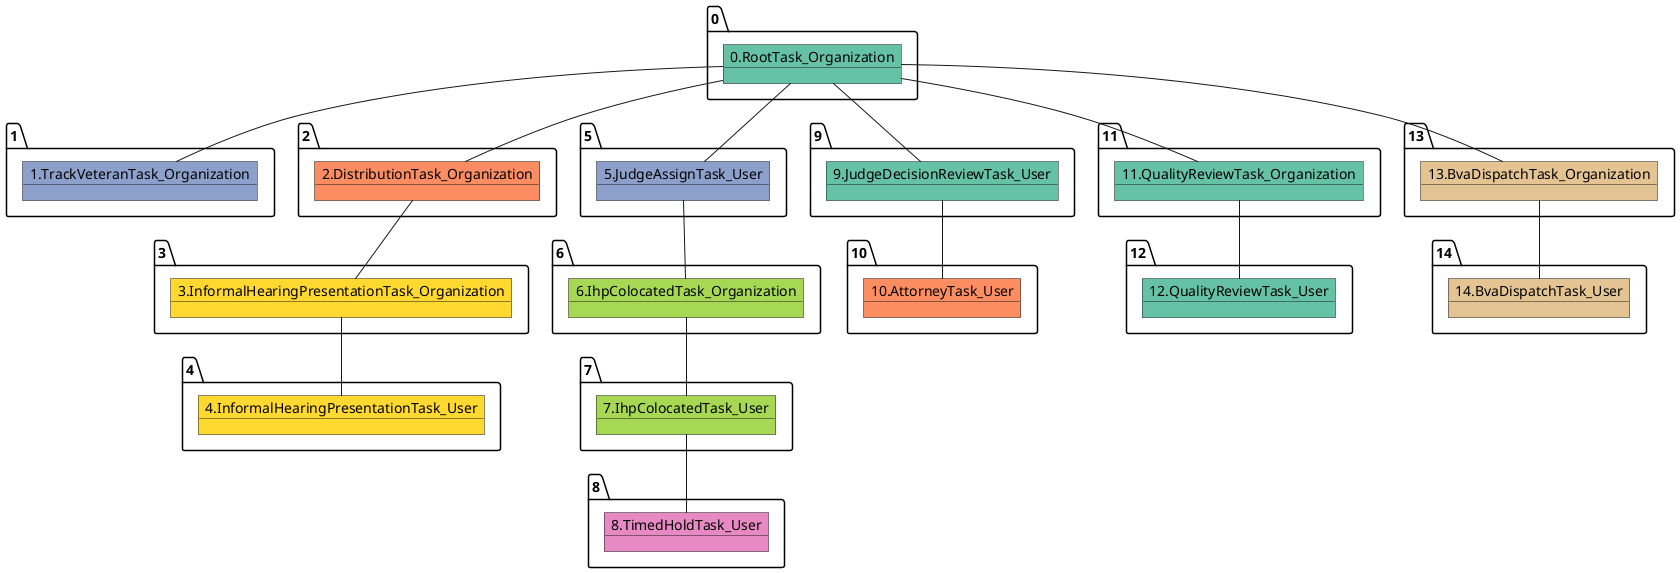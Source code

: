 @startuml
object 0.RootTask_Organization #66c2a5
object 1.TrackVeteranTask_Organization #8da0cb
object 2.DistributionTask_Organization #fc8d62
object 3.InformalHearingPresentationTask_Organization #ffd92f
object 4.InformalHearingPresentationTask_User #ffd92f
object 5.JudgeAssignTask_User #8da0cb
object 6.IhpColocatedTask_Organization #a6d854
object 7.IhpColocatedTask_User #a6d854
object 8.TimedHoldTask_User #e78ac3
object 9.JudgeDecisionReviewTask_User #66c2a5
object 10.AttorneyTask_User #fc8d62
object 11.QualityReviewTask_Organization #66c2a5
object 12.QualityReviewTask_User #66c2a5
object 13.BvaDispatchTask_Organization #e5c494
object 14.BvaDispatchTask_User #e5c494
0.RootTask_Organization -- 1.TrackVeteranTask_Organization
0.RootTask_Organization -- 2.DistributionTask_Organization
2.DistributionTask_Organization -- 3.InformalHearingPresentationTask_Organization
3.InformalHearingPresentationTask_Organization -- 4.InformalHearingPresentationTask_User
0.RootTask_Organization -- 5.JudgeAssignTask_User
5.JudgeAssignTask_User -- 6.IhpColocatedTask_Organization
6.IhpColocatedTask_Organization -- 7.IhpColocatedTask_User
7.IhpColocatedTask_User -- 8.TimedHoldTask_User
0.RootTask_Organization -- 9.JudgeDecisionReviewTask_User
9.JudgeDecisionReviewTask_User -- 10.AttorneyTask_User
0.RootTask_Organization -- 11.QualityReviewTask_Organization
11.QualityReviewTask_Organization -- 12.QualityReviewTask_User
0.RootTask_Organization -- 13.BvaDispatchTask_Organization
13.BvaDispatchTask_Organization -- 14.BvaDispatchTask_User
@enduml
